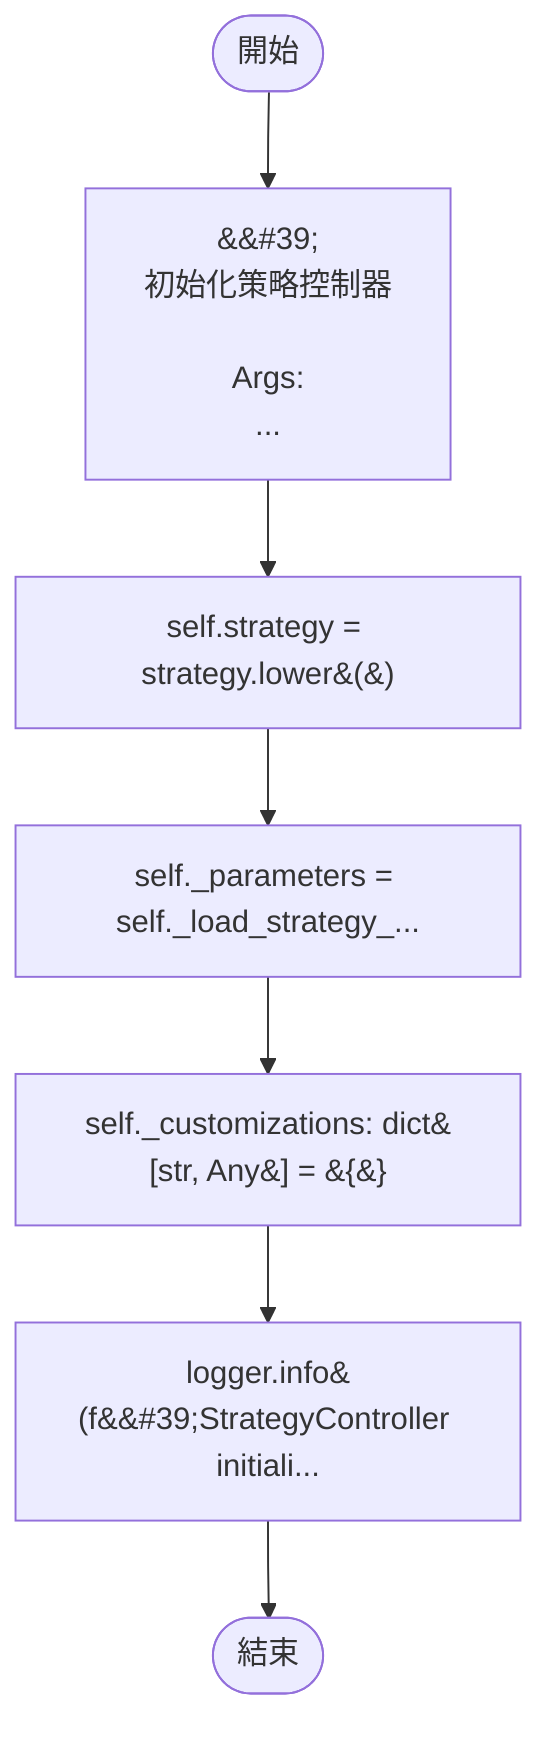 flowchart TB
    n1([開始])
    n2([結束])
    n3[&amp;&#35;39;\n        初始化策略控制器\n\n        Args:\n       ...]
    n4[self.strategy = strategy.lower&#40;&#41;]
    n5[self._parameters = self._load_strategy_...]
    n6[self._customizations: dict&#91;str, Any&#93; = &#123;&#125;]
    n7[logger.info&#40;f&amp;&#35;39;StrategyController initiali...]
    n1 --> n3
    n3 --> n4
    n4 --> n5
    n5 --> n6
    n6 --> n7
    n7 --> n2